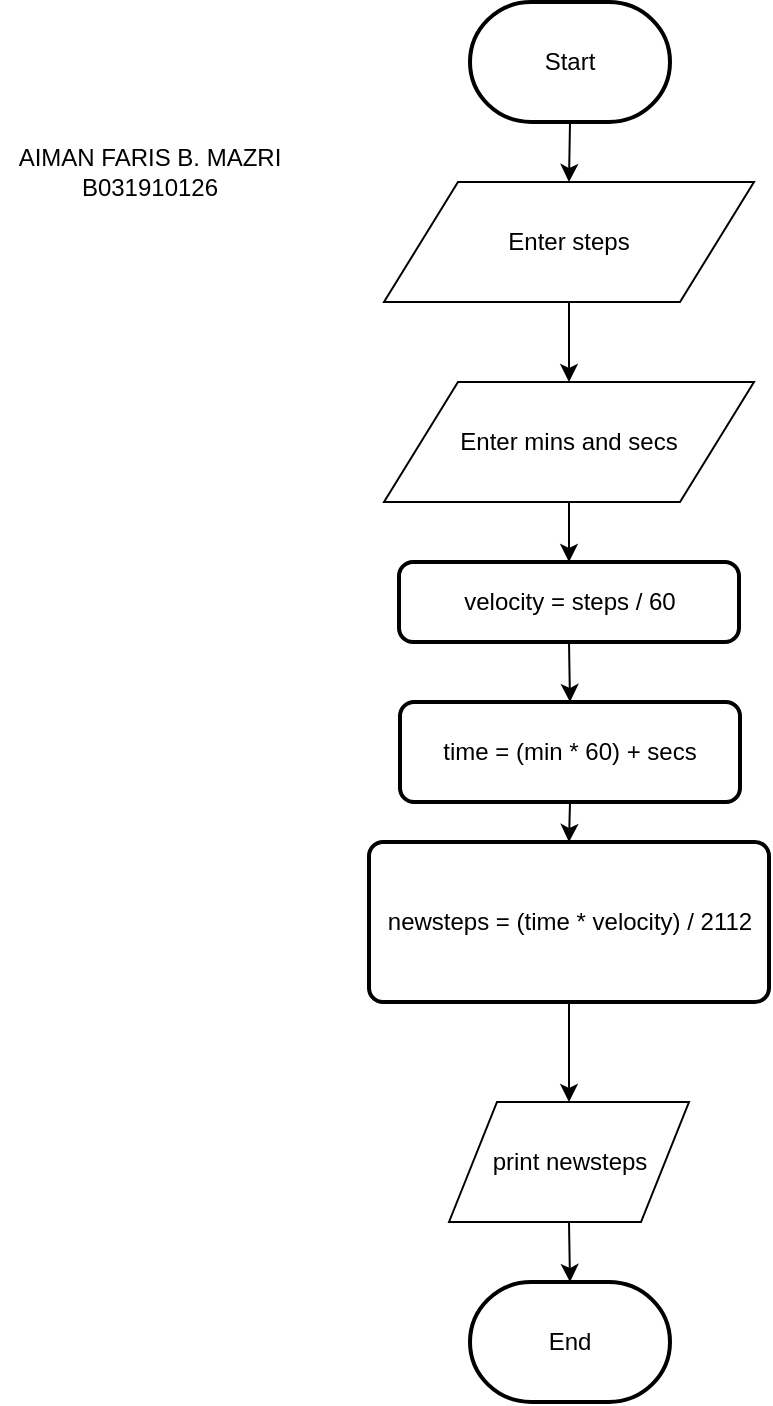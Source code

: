 <mxfile version="11.3.1" type="github" pages="1"><diagram id="z-S-XtC33y5ax5CGs8fZ" name="Page-1"><mxGraphModel dx="854" dy="419" grid="1" gridSize="10" guides="1" tooltips="1" connect="1" arrows="1" fold="1" page="1" pageScale="1" pageWidth="850" pageHeight="1100" math="0" shadow="0"><root><mxCell id="0"/><mxCell id="1" parent="0"/><mxCell id="lw7vP6Jju1hPRGqePa7z-5" value="" style="edgeStyle=orthogonalEdgeStyle;rounded=0;orthogonalLoop=1;jettySize=auto;html=1;" parent="1" source="lw7vP6Jju1hPRGqePa7z-1" target="lw7vP6Jju1hPRGqePa7z-4" edge="1"><mxGeometry relative="1" as="geometry"/></mxCell><mxCell id="lw7vP6Jju1hPRGqePa7z-1" value="Enter steps" style="shape=parallelogram;perimeter=parallelogramPerimeter;whiteSpace=wrap;html=1;" parent="1" vertex="1"><mxGeometry x="332" y="120" width="185" height="60" as="geometry"/></mxCell><mxCell id="lw7vP6Jju1hPRGqePa7z-9" style="edgeStyle=orthogonalEdgeStyle;rounded=0;orthogonalLoop=1;jettySize=auto;html=1;exitX=0.5;exitY=1;exitDx=0;exitDy=0;entryX=0.5;entryY=0;entryDx=0;entryDy=0;" parent="1" source="lw7vP6Jju1hPRGqePa7z-4" target="lw7vP6Jju1hPRGqePa7z-7" edge="1"><mxGeometry relative="1" as="geometry"/></mxCell><mxCell id="lw7vP6Jju1hPRGqePa7z-4" value="Enter mins and secs" style="shape=parallelogram;perimeter=parallelogramPerimeter;whiteSpace=wrap;html=1;" parent="1" vertex="1"><mxGeometry x="332" y="220" width="185" height="60" as="geometry"/></mxCell><mxCell id="lw7vP6Jju1hPRGqePa7z-3" style="edgeStyle=orthogonalEdgeStyle;rounded=0;orthogonalLoop=1;jettySize=auto;html=1;exitX=0.5;exitY=1;exitDx=0;exitDy=0;exitPerimeter=0;entryX=0.5;entryY=0;entryDx=0;entryDy=0;" parent="1" source="lw7vP6Jju1hPRGqePa7z-2" target="lw7vP6Jju1hPRGqePa7z-1" edge="1"><mxGeometry relative="1" as="geometry"/></mxCell><mxCell id="lw7vP6Jju1hPRGqePa7z-2" value="Start" style="strokeWidth=2;html=1;shape=mxgraph.flowchart.terminator;whiteSpace=wrap;" parent="1" vertex="1"><mxGeometry x="375" y="30" width="100" height="60" as="geometry"/></mxCell><mxCell id="lw7vP6Jju1hPRGqePa7z-10" style="edgeStyle=orthogonalEdgeStyle;rounded=0;orthogonalLoop=1;jettySize=auto;html=1;exitX=0.5;exitY=1;exitDx=0;exitDy=0;entryX=0.5;entryY=0;entryDx=0;entryDy=0;" parent="1" source="lw7vP6Jju1hPRGqePa7z-7" target="lw7vP6Jju1hPRGqePa7z-8" edge="1"><mxGeometry relative="1" as="geometry"/></mxCell><mxCell id="lw7vP6Jju1hPRGqePa7z-7" value="velocity = steps / 60" style="rounded=1;whiteSpace=wrap;html=1;absoluteArcSize=1;arcSize=14;strokeWidth=2;" parent="1" vertex="1"><mxGeometry x="339.5" y="310" width="170" height="40" as="geometry"/></mxCell><mxCell id="lw7vP6Jju1hPRGqePa7z-12" style="edgeStyle=orthogonalEdgeStyle;rounded=0;orthogonalLoop=1;jettySize=auto;html=1;exitX=0.5;exitY=1;exitDx=0;exitDy=0;entryX=0.5;entryY=0;entryDx=0;entryDy=0;" parent="1" source="lw7vP6Jju1hPRGqePa7z-8" target="lw7vP6Jju1hPRGqePa7z-11" edge="1"><mxGeometry relative="1" as="geometry"/></mxCell><mxCell id="lw7vP6Jju1hPRGqePa7z-8" value="time = (min * 60) + secs" style="rounded=1;whiteSpace=wrap;html=1;absoluteArcSize=1;arcSize=14;strokeWidth=2;" parent="1" vertex="1"><mxGeometry x="340" y="380" width="170" height="50" as="geometry"/></mxCell><mxCell id="lw7vP6Jju1hPRGqePa7z-18" style="edgeStyle=orthogonalEdgeStyle;rounded=0;orthogonalLoop=1;jettySize=auto;html=1;exitX=0.5;exitY=1;exitDx=0;exitDy=0;entryX=0.5;entryY=0;entryDx=0;entryDy=0;" parent="1" source="lw7vP6Jju1hPRGqePa7z-11" target="lw7vP6Jju1hPRGqePa7z-17" edge="1"><mxGeometry relative="1" as="geometry"/></mxCell><mxCell id="lw7vP6Jju1hPRGqePa7z-11" value="newsteps = (time * velocity) / 2112" style="rounded=1;whiteSpace=wrap;html=1;absoluteArcSize=1;arcSize=14;strokeWidth=2;" parent="1" vertex="1"><mxGeometry x="324.5" y="450" width="200" height="80" as="geometry"/></mxCell><mxCell id="lw7vP6Jju1hPRGqePa7z-21" style="edgeStyle=orthogonalEdgeStyle;rounded=0;orthogonalLoop=1;jettySize=auto;html=1;exitX=0.5;exitY=1;exitDx=0;exitDy=0;entryX=0.5;entryY=0;entryDx=0;entryDy=0;entryPerimeter=0;" parent="1" source="lw7vP6Jju1hPRGqePa7z-17" target="lw7vP6Jju1hPRGqePa7z-20" edge="1"><mxGeometry relative="1" as="geometry"/></mxCell><mxCell id="lw7vP6Jju1hPRGqePa7z-17" value="print newsteps" style="shape=parallelogram;perimeter=parallelogramPerimeter;whiteSpace=wrap;html=1;" parent="1" vertex="1"><mxGeometry x="364.5" y="580" width="120" height="60" as="geometry"/></mxCell><mxCell id="lw7vP6Jju1hPRGqePa7z-20" value="End" style="strokeWidth=2;html=1;shape=mxgraph.flowchart.terminator;whiteSpace=wrap;" parent="1" vertex="1"><mxGeometry x="375" y="670" width="100" height="60" as="geometry"/></mxCell><mxCell id="acw_LK0BUGP418Cbjd2T-1" value="AIMAN FARIS B. MAZRI&lt;br&gt;B031910126" style="text;html=1;strokeColor=none;fillColor=none;align=center;verticalAlign=middle;whiteSpace=wrap;rounded=0;" vertex="1" parent="1"><mxGeometry x="140" y="70" width="150" height="90" as="geometry"/></mxCell></root></mxGraphModel></diagram></mxfile>